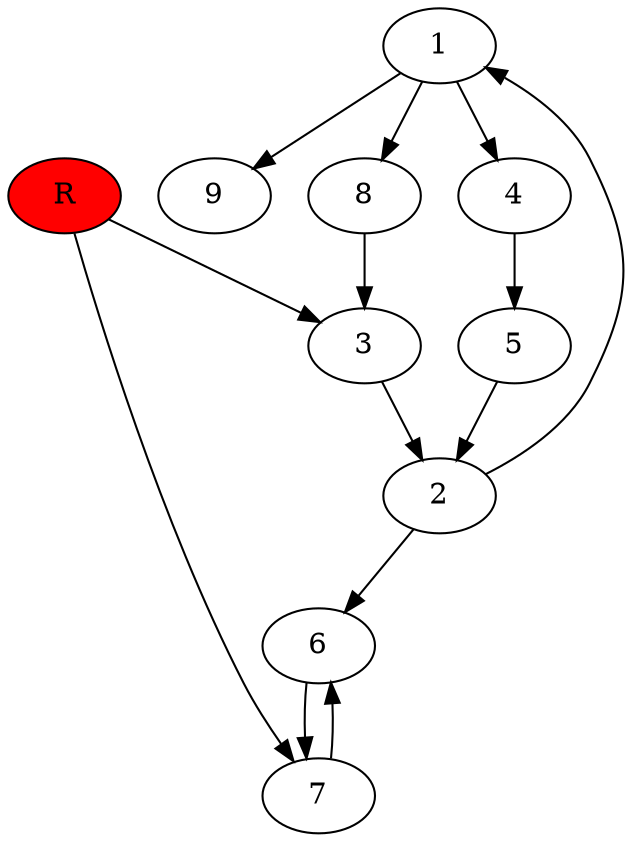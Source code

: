 digraph prb27979 {
	1
	2
	3
	4
	5
	6
	7
	8
	R [fillcolor="#ff0000" style=filled]
	1 -> 4
	1 -> 8
	1 -> 9
	2 -> 1
	2 -> 6
	3 -> 2
	4 -> 5
	5 -> 2
	6 -> 7
	7 -> 6
	8 -> 3
	R -> 3
	R -> 7
}
